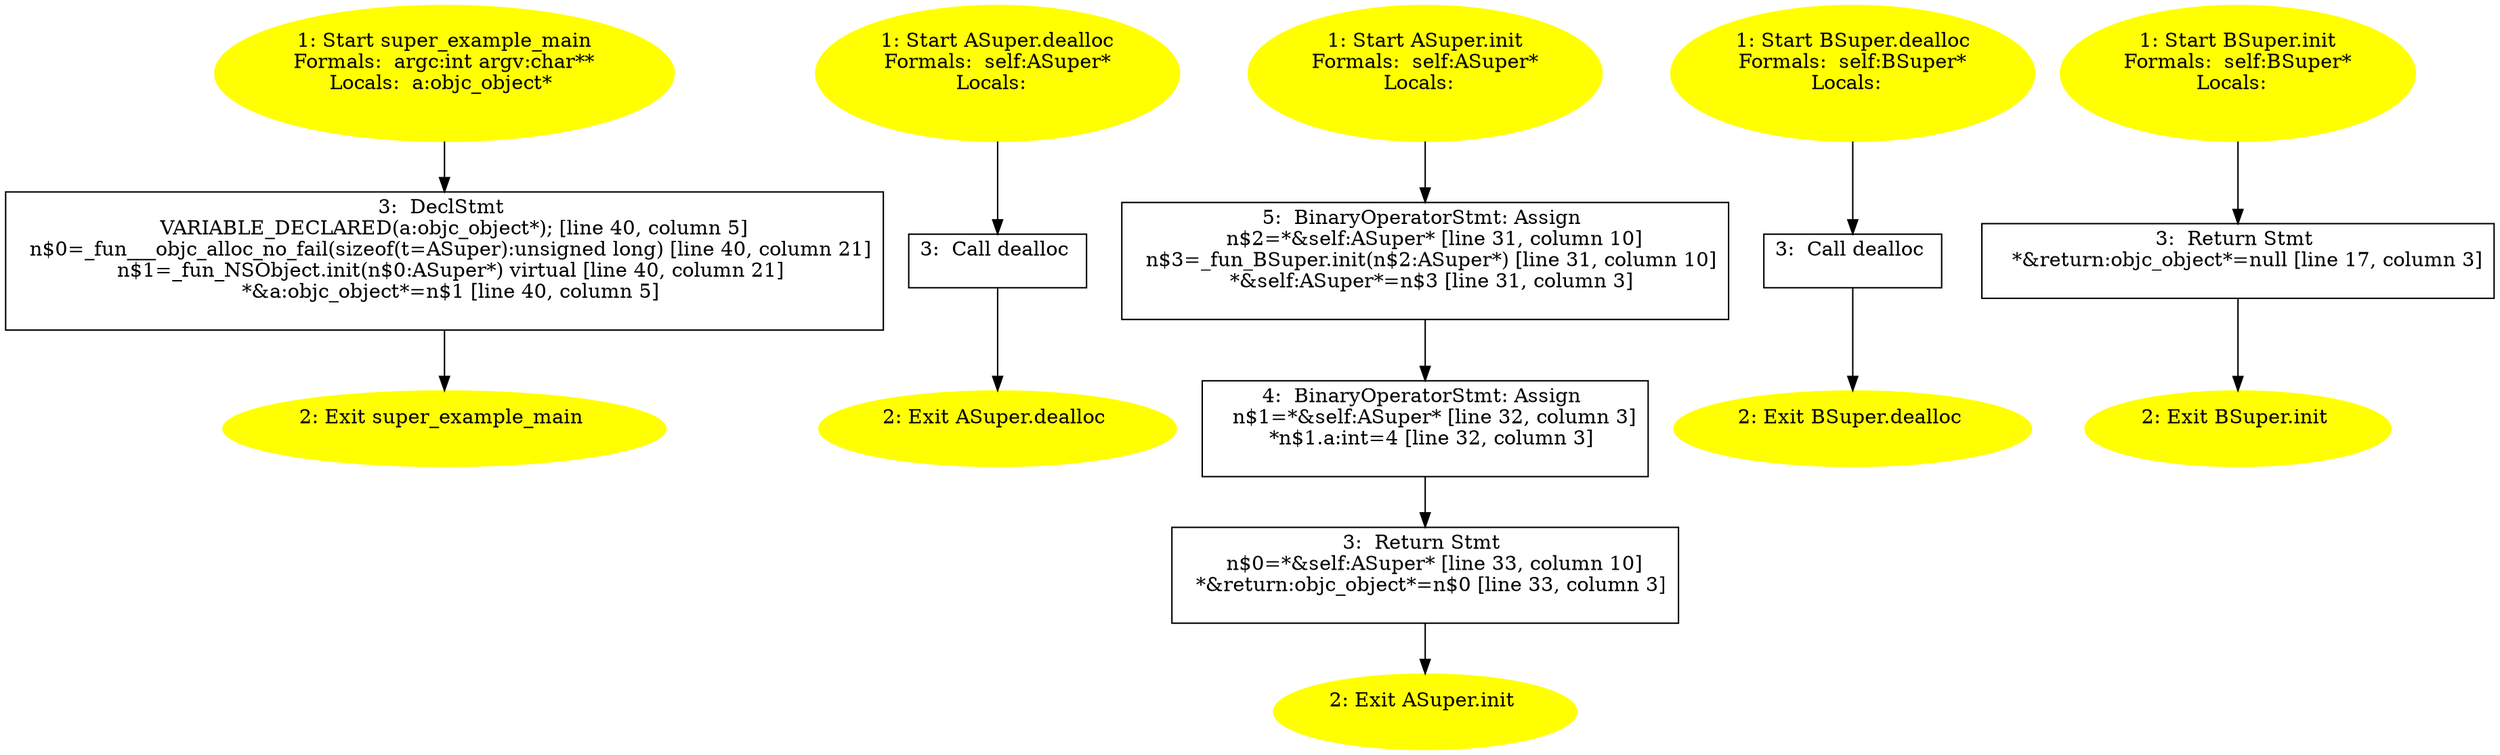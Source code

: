 /* @generated */
digraph cfg {
"super_example_main.e3ebe95e6c5ae811733f235c29fbbf6d_1" [label="1: Start super_example_main\nFormals:  argc:int argv:char**\nLocals:  a:objc_object* \n  " color=yellow style=filled]
	

	 "super_example_main.e3ebe95e6c5ae811733f235c29fbbf6d_1" -> "super_example_main.e3ebe95e6c5ae811733f235c29fbbf6d_3" ;
"super_example_main.e3ebe95e6c5ae811733f235c29fbbf6d_2" [label="2: Exit super_example_main \n  " color=yellow style=filled]
	

"super_example_main.e3ebe95e6c5ae811733f235c29fbbf6d_3" [label="3:  DeclStmt \n   VARIABLE_DECLARED(a:objc_object*); [line 40, column 5]\n  n$0=_fun___objc_alloc_no_fail(sizeof(t=ASuper):unsigned long) [line 40, column 21]\n  n$1=_fun_NSObject.init(n$0:ASuper*) virtual [line 40, column 21]\n  *&a:objc_object*=n$1 [line 40, column 5]\n " shape="box"]
	

	 "super_example_main.e3ebe95e6c5ae811733f235c29fbbf6d_3" -> "super_example_main.e3ebe95e6c5ae811733f235c29fbbf6d_2" ;
"dealloc#ASuper#instance.d4e2053955a905d19c2f334e81096e84_1" [label="1: Start ASuper.dealloc\nFormals:  self:ASuper*\nLocals:  \n  " color=yellow style=filled]
	

	 "dealloc#ASuper#instance.d4e2053955a905d19c2f334e81096e84_1" -> "dealloc#ASuper#instance.d4e2053955a905d19c2f334e81096e84_3" ;
"dealloc#ASuper#instance.d4e2053955a905d19c2f334e81096e84_2" [label="2: Exit ASuper.dealloc \n  " color=yellow style=filled]
	

"dealloc#ASuper#instance.d4e2053955a905d19c2f334e81096e84_3" [label="3:  Call dealloc \n  " shape="box"]
	

	 "dealloc#ASuper#instance.d4e2053955a905d19c2f334e81096e84_3" -> "dealloc#ASuper#instance.d4e2053955a905d19c2f334e81096e84_2" ;
"init#ASuper#instance.9832dae2a83c036d9d82b45709c4855e_1" [label="1: Start ASuper.init\nFormals:  self:ASuper*\nLocals:  \n  " color=yellow style=filled]
	

	 "init#ASuper#instance.9832dae2a83c036d9d82b45709c4855e_1" -> "init#ASuper#instance.9832dae2a83c036d9d82b45709c4855e_5" ;
"init#ASuper#instance.9832dae2a83c036d9d82b45709c4855e_2" [label="2: Exit ASuper.init \n  " color=yellow style=filled]
	

"init#ASuper#instance.9832dae2a83c036d9d82b45709c4855e_3" [label="3:  Return Stmt \n   n$0=*&self:ASuper* [line 33, column 10]\n  *&return:objc_object*=n$0 [line 33, column 3]\n " shape="box"]
	

	 "init#ASuper#instance.9832dae2a83c036d9d82b45709c4855e_3" -> "init#ASuper#instance.9832dae2a83c036d9d82b45709c4855e_2" ;
"init#ASuper#instance.9832dae2a83c036d9d82b45709c4855e_4" [label="4:  BinaryOperatorStmt: Assign \n   n$1=*&self:ASuper* [line 32, column 3]\n  *n$1.a:int=4 [line 32, column 3]\n " shape="box"]
	

	 "init#ASuper#instance.9832dae2a83c036d9d82b45709c4855e_4" -> "init#ASuper#instance.9832dae2a83c036d9d82b45709c4855e_3" ;
"init#ASuper#instance.9832dae2a83c036d9d82b45709c4855e_5" [label="5:  BinaryOperatorStmt: Assign \n   n$2=*&self:ASuper* [line 31, column 10]\n  n$3=_fun_BSuper.init(n$2:ASuper*) [line 31, column 10]\n  *&self:ASuper*=n$3 [line 31, column 3]\n " shape="box"]
	

	 "init#ASuper#instance.9832dae2a83c036d9d82b45709c4855e_5" -> "init#ASuper#instance.9832dae2a83c036d9d82b45709c4855e_4" ;
"dealloc#BSuper#instance.12f39640b96655b7899644ca00bba8a4_1" [label="1: Start BSuper.dealloc\nFormals:  self:BSuper*\nLocals:  \n  " color=yellow style=filled]
	

	 "dealloc#BSuper#instance.12f39640b96655b7899644ca00bba8a4_1" -> "dealloc#BSuper#instance.12f39640b96655b7899644ca00bba8a4_3" ;
"dealloc#BSuper#instance.12f39640b96655b7899644ca00bba8a4_2" [label="2: Exit BSuper.dealloc \n  " color=yellow style=filled]
	

"dealloc#BSuper#instance.12f39640b96655b7899644ca00bba8a4_3" [label="3:  Call dealloc \n  " shape="box"]
	

	 "dealloc#BSuper#instance.12f39640b96655b7899644ca00bba8a4_3" -> "dealloc#BSuper#instance.12f39640b96655b7899644ca00bba8a4_2" ;
"init#BSuper#instance.6678b088cbd2579c21b766781beb8030_1" [label="1: Start BSuper.init\nFormals:  self:BSuper*\nLocals:  \n  " color=yellow style=filled]
	

	 "init#BSuper#instance.6678b088cbd2579c21b766781beb8030_1" -> "init#BSuper#instance.6678b088cbd2579c21b766781beb8030_3" ;
"init#BSuper#instance.6678b088cbd2579c21b766781beb8030_2" [label="2: Exit BSuper.init \n  " color=yellow style=filled]
	

"init#BSuper#instance.6678b088cbd2579c21b766781beb8030_3" [label="3:  Return Stmt \n   *&return:objc_object*=null [line 17, column 3]\n " shape="box"]
	

	 "init#BSuper#instance.6678b088cbd2579c21b766781beb8030_3" -> "init#BSuper#instance.6678b088cbd2579c21b766781beb8030_2" ;
}

